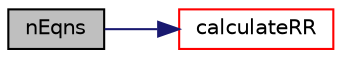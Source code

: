 digraph "nEqns"
{
  bgcolor="transparent";
  edge [fontname="Helvetica",fontsize="10",labelfontname="Helvetica",labelfontsize="10"];
  node [fontname="Helvetica",fontsize="10",shape=record];
  rankdir="LR";
  Node103 [label="nEqns",height=0.2,width=0.4,color="black", fillcolor="grey75", style="filled", fontcolor="black"];
  Node103 -> Node104 [color="midnightblue",fontsize="10",style="solid",fontname="Helvetica"];
  Node104 [label="calculateRR",height=0.2,width=0.4,color="red",URL="$a31053.html#a1782d92514707a440c0d8fd3e6516769",tooltip="Return reaction rate of the speciei in reactionI. "];
}
